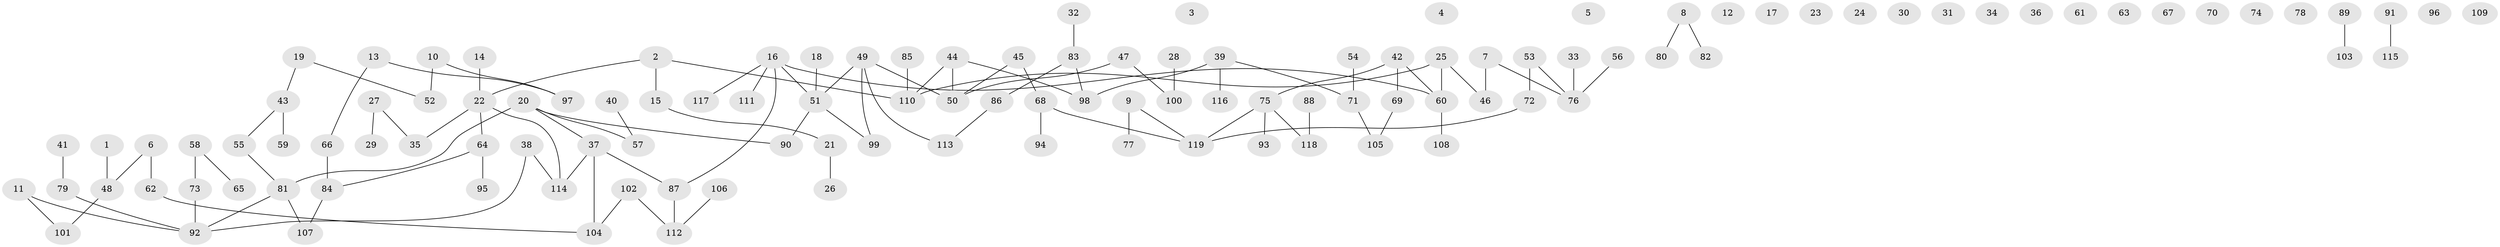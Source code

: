 // Generated by graph-tools (version 1.1) at 2025/25/03/09/25 03:25:17]
// undirected, 119 vertices, 109 edges
graph export_dot {
graph [start="1"]
  node [color=gray90,style=filled];
  1;
  2;
  3;
  4;
  5;
  6;
  7;
  8;
  9;
  10;
  11;
  12;
  13;
  14;
  15;
  16;
  17;
  18;
  19;
  20;
  21;
  22;
  23;
  24;
  25;
  26;
  27;
  28;
  29;
  30;
  31;
  32;
  33;
  34;
  35;
  36;
  37;
  38;
  39;
  40;
  41;
  42;
  43;
  44;
  45;
  46;
  47;
  48;
  49;
  50;
  51;
  52;
  53;
  54;
  55;
  56;
  57;
  58;
  59;
  60;
  61;
  62;
  63;
  64;
  65;
  66;
  67;
  68;
  69;
  70;
  71;
  72;
  73;
  74;
  75;
  76;
  77;
  78;
  79;
  80;
  81;
  82;
  83;
  84;
  85;
  86;
  87;
  88;
  89;
  90;
  91;
  92;
  93;
  94;
  95;
  96;
  97;
  98;
  99;
  100;
  101;
  102;
  103;
  104;
  105;
  106;
  107;
  108;
  109;
  110;
  111;
  112;
  113;
  114;
  115;
  116;
  117;
  118;
  119;
  1 -- 48;
  2 -- 15;
  2 -- 22;
  2 -- 110;
  6 -- 48;
  6 -- 62;
  7 -- 46;
  7 -- 76;
  8 -- 80;
  8 -- 82;
  9 -- 77;
  9 -- 119;
  10 -- 52;
  10 -- 97;
  11 -- 92;
  11 -- 101;
  13 -- 66;
  13 -- 97;
  14 -- 22;
  15 -- 21;
  16 -- 51;
  16 -- 60;
  16 -- 87;
  16 -- 111;
  16 -- 117;
  18 -- 51;
  19 -- 43;
  19 -- 52;
  20 -- 37;
  20 -- 57;
  20 -- 81;
  20 -- 90;
  21 -- 26;
  22 -- 35;
  22 -- 64;
  22 -- 114;
  25 -- 46;
  25 -- 60;
  25 -- 110;
  27 -- 29;
  27 -- 35;
  28 -- 100;
  32 -- 83;
  33 -- 76;
  37 -- 87;
  37 -- 104;
  37 -- 114;
  38 -- 92;
  38 -- 114;
  39 -- 71;
  39 -- 98;
  39 -- 116;
  40 -- 57;
  41 -- 79;
  42 -- 60;
  42 -- 69;
  42 -- 75;
  43 -- 55;
  43 -- 59;
  44 -- 50;
  44 -- 98;
  44 -- 110;
  45 -- 50;
  45 -- 68;
  47 -- 50;
  47 -- 100;
  48 -- 101;
  49 -- 50;
  49 -- 51;
  49 -- 99;
  49 -- 113;
  51 -- 90;
  51 -- 99;
  53 -- 72;
  53 -- 76;
  54 -- 71;
  55 -- 81;
  56 -- 76;
  58 -- 65;
  58 -- 73;
  60 -- 108;
  62 -- 104;
  64 -- 84;
  64 -- 95;
  66 -- 84;
  68 -- 94;
  68 -- 119;
  69 -- 105;
  71 -- 105;
  72 -- 119;
  73 -- 92;
  75 -- 93;
  75 -- 118;
  75 -- 119;
  79 -- 92;
  81 -- 92;
  81 -- 107;
  83 -- 86;
  83 -- 98;
  84 -- 107;
  85 -- 110;
  86 -- 113;
  87 -- 112;
  88 -- 118;
  89 -- 103;
  91 -- 115;
  102 -- 104;
  102 -- 112;
  106 -- 112;
}
